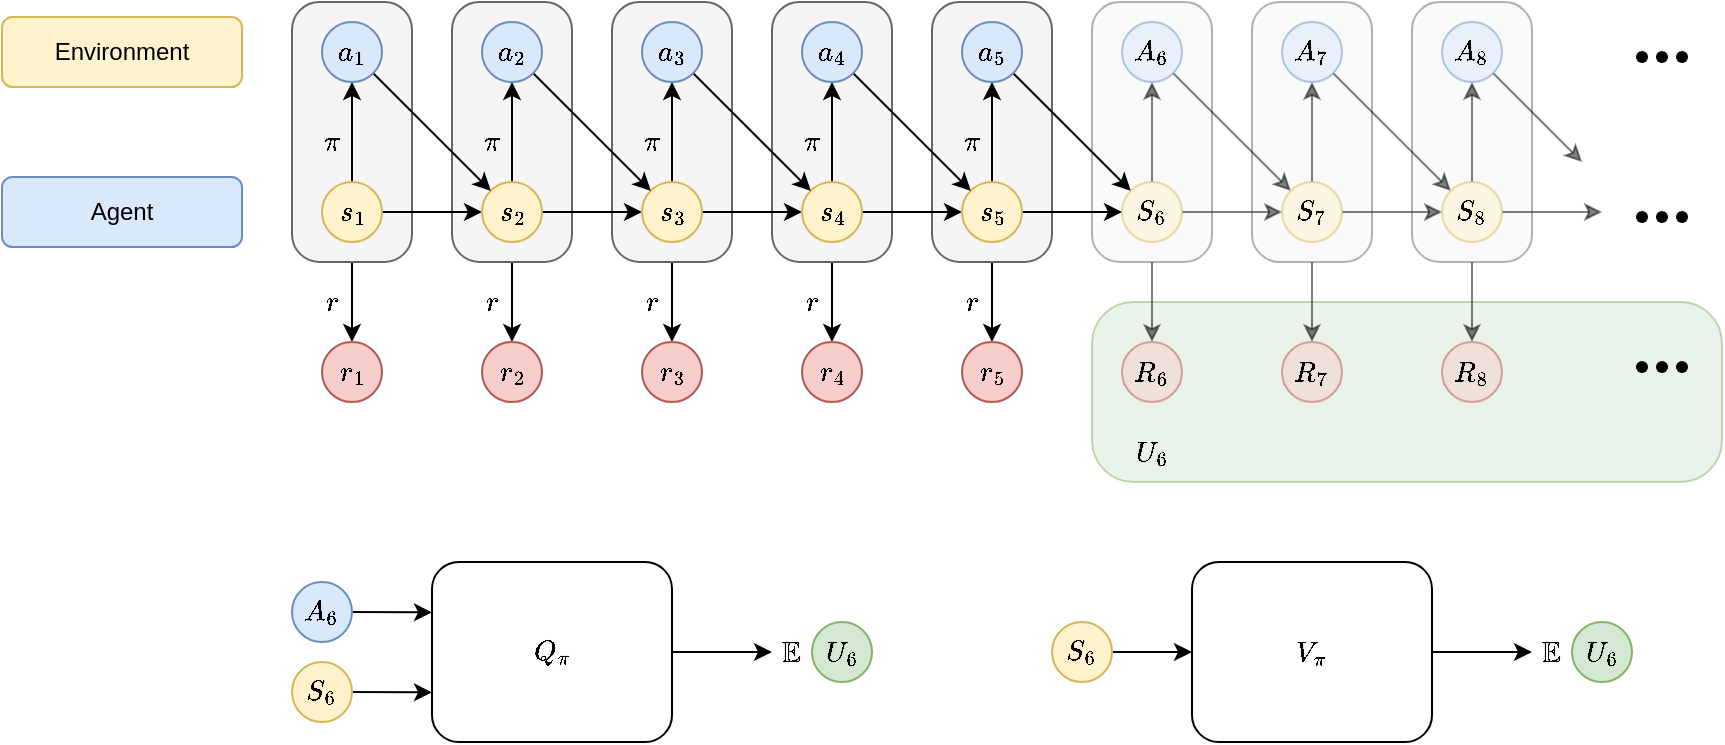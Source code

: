 <mxfile version="26.0.16">
  <diagram name="第 1 页" id="-8-6c3fv6u0c0Fh4d-nL">
    <mxGraphModel dx="549" dy="283" grid="1" gridSize="10" guides="1" tooltips="1" connect="1" arrows="1" fold="1" page="1" pageScale="1" pageWidth="1000" pageHeight="1000" math="1" shadow="0">
      <root>
        <mxCell id="0" />
        <mxCell id="1" parent="0" />
        <mxCell id="FWsvEQRZsJ5g-RSvaTtr-120" value="" style="rounded=1;whiteSpace=wrap;html=1;arcSize=23;fillColor=#d5e8d4;strokeColor=#82b366;opacity=50;" vertex="1" parent="1">
          <mxGeometry x="585" y="180" width="315" height="90" as="geometry" />
        </mxCell>
        <mxCell id="FWsvEQRZsJ5g-RSvaTtr-114" value="" style="rounded=1;whiteSpace=wrap;html=1;arcSize=23;fillColor=#f5f5f5;fontColor=#333333;strokeColor=#666666;opacity=50;" vertex="1" parent="1">
          <mxGeometry x="745" y="30" width="60" height="130" as="geometry" />
        </mxCell>
        <mxCell id="FWsvEQRZsJ5g-RSvaTtr-113" value="" style="rounded=1;whiteSpace=wrap;html=1;arcSize=23;fillColor=#f5f5f5;fontColor=#333333;strokeColor=#666666;opacity=50;" vertex="1" parent="1">
          <mxGeometry x="665" y="30" width="60" height="130" as="geometry" />
        </mxCell>
        <mxCell id="FWsvEQRZsJ5g-RSvaTtr-112" value="" style="rounded=1;whiteSpace=wrap;html=1;arcSize=23;fillColor=#f5f5f5;fontColor=#333333;strokeColor=#666666;opacity=50;" vertex="1" parent="1">
          <mxGeometry x="585" y="30" width="60" height="130" as="geometry" />
        </mxCell>
        <mxCell id="FWsvEQRZsJ5g-RSvaTtr-40" style="edgeStyle=none;rounded=0;orthogonalLoop=1;jettySize=auto;html=1;exitX=0.5;exitY=1;exitDx=0;exitDy=0;entryX=0.5;entryY=0;entryDx=0;entryDy=0;" edge="1" parent="1" source="FWsvEQRZsJ5g-RSvaTtr-30" target="FWsvEQRZsJ5g-RSvaTtr-36">
          <mxGeometry relative="1" as="geometry" />
        </mxCell>
        <mxCell id="FWsvEQRZsJ5g-RSvaTtr-30" value="" style="rounded=1;whiteSpace=wrap;html=1;arcSize=23;fillColor=#f5f5f5;fontColor=#333333;strokeColor=#666666;" vertex="1" parent="1">
          <mxGeometry x="265" y="30" width="60" height="130" as="geometry" />
        </mxCell>
        <mxCell id="FWsvEQRZsJ5g-RSvaTtr-41" style="edgeStyle=none;rounded=0;orthogonalLoop=1;jettySize=auto;html=1;exitX=0.5;exitY=1;exitDx=0;exitDy=0;entryX=0.5;entryY=0;entryDx=0;entryDy=0;" edge="1" parent="1" source="FWsvEQRZsJ5g-RSvaTtr-31" target="FWsvEQRZsJ5g-RSvaTtr-37">
          <mxGeometry relative="1" as="geometry" />
        </mxCell>
        <mxCell id="FWsvEQRZsJ5g-RSvaTtr-31" value="" style="rounded=1;whiteSpace=wrap;html=1;arcSize=23;fillColor=#f5f5f5;fontColor=#333333;strokeColor=#666666;" vertex="1" parent="1">
          <mxGeometry x="345" y="30" width="60" height="130" as="geometry" />
        </mxCell>
        <mxCell id="FWsvEQRZsJ5g-RSvaTtr-42" style="edgeStyle=none;rounded=0;orthogonalLoop=1;jettySize=auto;html=1;exitX=0.5;exitY=1;exitDx=0;exitDy=0;entryX=0.5;entryY=0;entryDx=0;entryDy=0;" edge="1" parent="1" source="FWsvEQRZsJ5g-RSvaTtr-32" target="FWsvEQRZsJ5g-RSvaTtr-38">
          <mxGeometry relative="1" as="geometry" />
        </mxCell>
        <mxCell id="FWsvEQRZsJ5g-RSvaTtr-32" value="" style="rounded=1;whiteSpace=wrap;html=1;arcSize=23;fillColor=#f5f5f5;fontColor=#333333;strokeColor=#666666;" vertex="1" parent="1">
          <mxGeometry x="425" y="30" width="60" height="130" as="geometry" />
        </mxCell>
        <mxCell id="FWsvEQRZsJ5g-RSvaTtr-43" style="edgeStyle=none;rounded=0;orthogonalLoop=1;jettySize=auto;html=1;exitX=0.5;exitY=1;exitDx=0;exitDy=0;entryX=0.5;entryY=0;entryDx=0;entryDy=0;" edge="1" parent="1" source="FWsvEQRZsJ5g-RSvaTtr-33" target="FWsvEQRZsJ5g-RSvaTtr-39">
          <mxGeometry relative="1" as="geometry" />
        </mxCell>
        <mxCell id="FWsvEQRZsJ5g-RSvaTtr-33" value="" style="rounded=1;whiteSpace=wrap;html=1;arcSize=23;fillColor=#f5f5f5;fontColor=#333333;strokeColor=#666666;" vertex="1" parent="1">
          <mxGeometry x="505" y="30" width="60" height="130" as="geometry" />
        </mxCell>
        <mxCell id="FWsvEQRZsJ5g-RSvaTtr-35" style="edgeStyle=none;rounded=0;orthogonalLoop=1;jettySize=auto;html=1;exitX=0.5;exitY=1;exitDx=0;exitDy=0;entryX=0.5;entryY=0;entryDx=0;entryDy=0;" edge="1" parent="1" source="FWsvEQRZsJ5g-RSvaTtr-29" target="FWsvEQRZsJ5g-RSvaTtr-28">
          <mxGeometry relative="1" as="geometry" />
        </mxCell>
        <mxCell id="FWsvEQRZsJ5g-RSvaTtr-29" value="" style="rounded=1;whiteSpace=wrap;html=1;arcSize=23;fillColor=#f5f5f5;fontColor=#333333;strokeColor=#666666;" vertex="1" parent="1">
          <mxGeometry x="185" y="30" width="60" height="130" as="geometry" />
        </mxCell>
        <mxCell id="FWsvEQRZsJ5g-RSvaTtr-11" style="edgeStyle=orthogonalEdgeStyle;rounded=0;orthogonalLoop=1;jettySize=auto;html=1;exitX=0.5;exitY=0;exitDx=0;exitDy=0;entryX=0.5;entryY=1;entryDx=0;entryDy=0;" edge="1" parent="1" source="FWsvEQRZsJ5g-RSvaTtr-1" target="FWsvEQRZsJ5g-RSvaTtr-6">
          <mxGeometry relative="1" as="geometry" />
        </mxCell>
        <mxCell id="FWsvEQRZsJ5g-RSvaTtr-18" style="edgeStyle=none;rounded=0;orthogonalLoop=1;jettySize=auto;html=1;exitX=1;exitY=0.5;exitDx=0;exitDy=0;entryX=0;entryY=0.5;entryDx=0;entryDy=0;" edge="1" parent="1" source="FWsvEQRZsJ5g-RSvaTtr-1" target="FWsvEQRZsJ5g-RSvaTtr-2">
          <mxGeometry relative="1" as="geometry" />
        </mxCell>
        <mxCell id="FWsvEQRZsJ5g-RSvaTtr-1" value="$$s_1$$" style="ellipse;whiteSpace=wrap;html=1;aspect=fixed;fillColor=#fff2cc;strokeColor=#d6b656;" vertex="1" parent="1">
          <mxGeometry x="200" y="120" width="30" height="30" as="geometry" />
        </mxCell>
        <mxCell id="FWsvEQRZsJ5g-RSvaTtr-14" style="edgeStyle=none;rounded=0;orthogonalLoop=1;jettySize=auto;html=1;exitX=0.5;exitY=0;exitDx=0;exitDy=0;entryX=0.5;entryY=1;entryDx=0;entryDy=0;" edge="1" parent="1" source="FWsvEQRZsJ5g-RSvaTtr-2" target="FWsvEQRZsJ5g-RSvaTtr-7">
          <mxGeometry relative="1" as="geometry" />
        </mxCell>
        <mxCell id="FWsvEQRZsJ5g-RSvaTtr-23" style="edgeStyle=none;rounded=0;orthogonalLoop=1;jettySize=auto;html=1;exitX=1;exitY=0.5;exitDx=0;exitDy=0;entryX=0;entryY=0.5;entryDx=0;entryDy=0;" edge="1" parent="1" source="FWsvEQRZsJ5g-RSvaTtr-2" target="FWsvEQRZsJ5g-RSvaTtr-3">
          <mxGeometry relative="1" as="geometry" />
        </mxCell>
        <mxCell id="FWsvEQRZsJ5g-RSvaTtr-2" value="$$s_2$$" style="ellipse;whiteSpace=wrap;html=1;aspect=fixed;fillColor=#fff2cc;strokeColor=#d6b656;" vertex="1" parent="1">
          <mxGeometry x="280" y="120" width="30" height="30" as="geometry" />
        </mxCell>
        <mxCell id="FWsvEQRZsJ5g-RSvaTtr-15" style="edgeStyle=none;rounded=0;orthogonalLoop=1;jettySize=auto;html=1;exitX=0.5;exitY=0;exitDx=0;exitDy=0;entryX=0.5;entryY=1;entryDx=0;entryDy=0;" edge="1" parent="1" source="FWsvEQRZsJ5g-RSvaTtr-3" target="FWsvEQRZsJ5g-RSvaTtr-8">
          <mxGeometry relative="1" as="geometry" />
        </mxCell>
        <mxCell id="FWsvEQRZsJ5g-RSvaTtr-24" style="edgeStyle=none;rounded=0;orthogonalLoop=1;jettySize=auto;html=1;exitX=1;exitY=0.5;exitDx=0;exitDy=0;entryX=0;entryY=0.5;entryDx=0;entryDy=0;" edge="1" parent="1" source="FWsvEQRZsJ5g-RSvaTtr-3" target="FWsvEQRZsJ5g-RSvaTtr-4">
          <mxGeometry relative="1" as="geometry" />
        </mxCell>
        <mxCell id="FWsvEQRZsJ5g-RSvaTtr-3" value="$$s_3$$" style="ellipse;whiteSpace=wrap;html=1;aspect=fixed;fillColor=#fff2cc;strokeColor=#d6b656;" vertex="1" parent="1">
          <mxGeometry x="360" y="120" width="30" height="30" as="geometry" />
        </mxCell>
        <mxCell id="FWsvEQRZsJ5g-RSvaTtr-16" style="edgeStyle=none;rounded=0;orthogonalLoop=1;jettySize=auto;html=1;exitX=0.5;exitY=0;exitDx=0;exitDy=0;entryX=0.5;entryY=1;entryDx=0;entryDy=0;" edge="1" parent="1" source="FWsvEQRZsJ5g-RSvaTtr-4" target="FWsvEQRZsJ5g-RSvaTtr-9">
          <mxGeometry relative="1" as="geometry" />
        </mxCell>
        <mxCell id="FWsvEQRZsJ5g-RSvaTtr-25" style="edgeStyle=none;rounded=0;orthogonalLoop=1;jettySize=auto;html=1;exitX=1;exitY=0.5;exitDx=0;exitDy=0;entryX=0;entryY=0.5;entryDx=0;entryDy=0;" edge="1" parent="1" source="FWsvEQRZsJ5g-RSvaTtr-4" target="FWsvEQRZsJ5g-RSvaTtr-5">
          <mxGeometry relative="1" as="geometry" />
        </mxCell>
        <mxCell id="FWsvEQRZsJ5g-RSvaTtr-4" value="$$s_4$$" style="ellipse;whiteSpace=wrap;html=1;aspect=fixed;fillColor=#fff2cc;strokeColor=#d6b656;" vertex="1" parent="1">
          <mxGeometry x="440" y="120" width="30" height="30" as="geometry" />
        </mxCell>
        <mxCell id="FWsvEQRZsJ5g-RSvaTtr-17" style="edgeStyle=none;rounded=0;orthogonalLoop=1;jettySize=auto;html=1;exitX=0.5;exitY=0;exitDx=0;exitDy=0;entryX=0.5;entryY=1;entryDx=0;entryDy=0;" edge="1" parent="1" source="FWsvEQRZsJ5g-RSvaTtr-5" target="FWsvEQRZsJ5g-RSvaTtr-10">
          <mxGeometry relative="1" as="geometry" />
        </mxCell>
        <mxCell id="FWsvEQRZsJ5g-RSvaTtr-50" style="edgeStyle=none;rounded=0;orthogonalLoop=1;jettySize=auto;html=1;exitX=1;exitY=0.5;exitDx=0;exitDy=0;entryX=0;entryY=0.5;entryDx=0;entryDy=0;" edge="1" parent="1" source="FWsvEQRZsJ5g-RSvaTtr-5">
          <mxGeometry relative="1" as="geometry">
            <mxPoint x="600.0" y="135" as="targetPoint" />
          </mxGeometry>
        </mxCell>
        <mxCell id="FWsvEQRZsJ5g-RSvaTtr-5" value="$$s_5$$" style="ellipse;whiteSpace=wrap;html=1;aspect=fixed;fillColor=#fff2cc;strokeColor=#d6b656;" vertex="1" parent="1">
          <mxGeometry x="520" y="120" width="30" height="30" as="geometry" />
        </mxCell>
        <mxCell id="FWsvEQRZsJ5g-RSvaTtr-19" style="edgeStyle=none;rounded=0;orthogonalLoop=1;jettySize=auto;html=1;exitX=1;exitY=1;exitDx=0;exitDy=0;entryX=0;entryY=0;entryDx=0;entryDy=0;" edge="1" parent="1" source="FWsvEQRZsJ5g-RSvaTtr-6" target="FWsvEQRZsJ5g-RSvaTtr-2">
          <mxGeometry relative="1" as="geometry" />
        </mxCell>
        <mxCell id="FWsvEQRZsJ5g-RSvaTtr-6" value="$$a_1$$" style="ellipse;whiteSpace=wrap;html=1;aspect=fixed;fillColor=#dae8fc;strokeColor=#6c8ebf;" vertex="1" parent="1">
          <mxGeometry x="200" y="40" width="30" height="30" as="geometry" />
        </mxCell>
        <mxCell id="FWsvEQRZsJ5g-RSvaTtr-20" style="edgeStyle=none;rounded=0;orthogonalLoop=1;jettySize=auto;html=1;exitX=1;exitY=1;exitDx=0;exitDy=0;entryX=0;entryY=0;entryDx=0;entryDy=0;" edge="1" parent="1" source="FWsvEQRZsJ5g-RSvaTtr-7" target="FWsvEQRZsJ5g-RSvaTtr-3">
          <mxGeometry relative="1" as="geometry" />
        </mxCell>
        <mxCell id="FWsvEQRZsJ5g-RSvaTtr-7" value="$$a_2$$" style="ellipse;whiteSpace=wrap;html=1;aspect=fixed;fillColor=#dae8fc;strokeColor=#6c8ebf;" vertex="1" parent="1">
          <mxGeometry x="280" y="40" width="30" height="30" as="geometry" />
        </mxCell>
        <mxCell id="FWsvEQRZsJ5g-RSvaTtr-21" style="edgeStyle=none;rounded=0;orthogonalLoop=1;jettySize=auto;html=1;exitX=1;exitY=1;exitDx=0;exitDy=0;entryX=0;entryY=0;entryDx=0;entryDy=0;" edge="1" parent="1" source="FWsvEQRZsJ5g-RSvaTtr-8" target="FWsvEQRZsJ5g-RSvaTtr-4">
          <mxGeometry relative="1" as="geometry" />
        </mxCell>
        <mxCell id="FWsvEQRZsJ5g-RSvaTtr-8" value="$$a_3$$" style="ellipse;whiteSpace=wrap;html=1;aspect=fixed;fillColor=#dae8fc;strokeColor=#6c8ebf;" vertex="1" parent="1">
          <mxGeometry x="360" y="40" width="30" height="30" as="geometry" />
        </mxCell>
        <mxCell id="FWsvEQRZsJ5g-RSvaTtr-22" style="edgeStyle=none;rounded=0;orthogonalLoop=1;jettySize=auto;html=1;exitX=1;exitY=1;exitDx=0;exitDy=0;entryX=0;entryY=0;entryDx=0;entryDy=0;" edge="1" parent="1" source="FWsvEQRZsJ5g-RSvaTtr-9" target="FWsvEQRZsJ5g-RSvaTtr-5">
          <mxGeometry relative="1" as="geometry" />
        </mxCell>
        <mxCell id="FWsvEQRZsJ5g-RSvaTtr-9" value="$$a_4$$" style="ellipse;whiteSpace=wrap;html=1;aspect=fixed;fillColor=#dae8fc;strokeColor=#6c8ebf;" vertex="1" parent="1">
          <mxGeometry x="440" y="40" width="30" height="30" as="geometry" />
        </mxCell>
        <mxCell id="FWsvEQRZsJ5g-RSvaTtr-107" style="edgeStyle=none;rounded=0;orthogonalLoop=1;jettySize=auto;html=1;exitX=1;exitY=1;exitDx=0;exitDy=0;entryX=0;entryY=0;entryDx=0;entryDy=0;" edge="1" parent="1" source="FWsvEQRZsJ5g-RSvaTtr-10" target="FWsvEQRZsJ5g-RSvaTtr-94">
          <mxGeometry relative="1" as="geometry" />
        </mxCell>
        <mxCell id="FWsvEQRZsJ5g-RSvaTtr-10" value="$$a_5$$" style="ellipse;whiteSpace=wrap;html=1;aspect=fixed;fillColor=#dae8fc;strokeColor=#6c8ebf;" vertex="1" parent="1">
          <mxGeometry x="520" y="40" width="30" height="30" as="geometry" />
        </mxCell>
        <mxCell id="FWsvEQRZsJ5g-RSvaTtr-28" value="$$r_1$$" style="ellipse;whiteSpace=wrap;html=1;aspect=fixed;fillColor=#f8cecc;strokeColor=#b85450;" vertex="1" parent="1">
          <mxGeometry x="200" y="200" width="30" height="30" as="geometry" />
        </mxCell>
        <mxCell id="FWsvEQRZsJ5g-RSvaTtr-36" value="$$r_2$$" style="ellipse;whiteSpace=wrap;html=1;aspect=fixed;fillColor=#f8cecc;strokeColor=#b85450;" vertex="1" parent="1">
          <mxGeometry x="280" y="200" width="30" height="30" as="geometry" />
        </mxCell>
        <mxCell id="FWsvEQRZsJ5g-RSvaTtr-37" value="$$r_3$$" style="ellipse;whiteSpace=wrap;html=1;aspect=fixed;fillColor=#f8cecc;strokeColor=#b85450;" vertex="1" parent="1">
          <mxGeometry x="360" y="200" width="30" height="30" as="geometry" />
        </mxCell>
        <mxCell id="FWsvEQRZsJ5g-RSvaTtr-38" value="$$r_4$$" style="ellipse;whiteSpace=wrap;html=1;aspect=fixed;fillColor=#f8cecc;strokeColor=#b85450;" vertex="1" parent="1">
          <mxGeometry x="440" y="200" width="30" height="30" as="geometry" />
        </mxCell>
        <mxCell id="FWsvEQRZsJ5g-RSvaTtr-39" value="$$r_5$$" style="ellipse;whiteSpace=wrap;html=1;aspect=fixed;fillColor=#f8cecc;strokeColor=#b85450;" vertex="1" parent="1">
          <mxGeometry x="520" y="200" width="30" height="30" as="geometry" />
        </mxCell>
        <mxCell id="FWsvEQRZsJ5g-RSvaTtr-55" value="" style="shape=waypoint;sketch=0;fillStyle=solid;size=6;pointerEvents=1;points=[];fillColor=none;resizable=0;rotatable=0;perimeter=centerPerimeter;snapToPoint=1;" vertex="1" parent="1">
          <mxGeometry x="850" y="127.5" width="20" height="20" as="geometry" />
        </mxCell>
        <mxCell id="FWsvEQRZsJ5g-RSvaTtr-56" value="" style="shape=waypoint;sketch=0;fillStyle=solid;size=6;pointerEvents=1;points=[];fillColor=none;resizable=0;rotatable=0;perimeter=centerPerimeter;snapToPoint=1;" vertex="1" parent="1">
          <mxGeometry x="860" y="127.5" width="20" height="20" as="geometry" />
        </mxCell>
        <mxCell id="FWsvEQRZsJ5g-RSvaTtr-57" value="" style="shape=waypoint;sketch=0;fillStyle=solid;size=6;pointerEvents=1;points=[];fillColor=none;resizable=0;rotatable=0;perimeter=centerPerimeter;snapToPoint=1;" vertex="1" parent="1">
          <mxGeometry x="870" y="127.5" width="20" height="20" as="geometry" />
        </mxCell>
        <mxCell id="FWsvEQRZsJ5g-RSvaTtr-58" value="" style="shape=waypoint;sketch=0;fillStyle=solid;size=6;pointerEvents=1;points=[];fillColor=none;resizable=0;rotatable=0;perimeter=centerPerimeter;snapToPoint=1;" vertex="1" parent="1">
          <mxGeometry x="850" y="47.5" width="20" height="20" as="geometry" />
        </mxCell>
        <mxCell id="FWsvEQRZsJ5g-RSvaTtr-59" value="" style="shape=waypoint;sketch=0;fillStyle=solid;size=6;pointerEvents=1;points=[];fillColor=none;resizable=0;rotatable=0;perimeter=centerPerimeter;snapToPoint=1;" vertex="1" parent="1">
          <mxGeometry x="860" y="47.5" width="20" height="20" as="geometry" />
        </mxCell>
        <mxCell id="FWsvEQRZsJ5g-RSvaTtr-60" value="" style="shape=waypoint;sketch=0;fillStyle=solid;size=6;pointerEvents=1;points=[];fillColor=none;resizable=0;rotatable=0;perimeter=centerPerimeter;snapToPoint=1;" vertex="1" parent="1">
          <mxGeometry x="870" y="47.5" width="20" height="20" as="geometry" />
        </mxCell>
        <mxCell id="FWsvEQRZsJ5g-RSvaTtr-61" value="" style="shape=waypoint;sketch=0;fillStyle=solid;size=6;pointerEvents=1;points=[];fillColor=none;resizable=0;rotatable=0;perimeter=centerPerimeter;snapToPoint=1;" vertex="1" parent="1">
          <mxGeometry x="850" y="202.5" width="20" height="20" as="geometry" />
        </mxCell>
        <mxCell id="FWsvEQRZsJ5g-RSvaTtr-62" value="" style="shape=waypoint;sketch=0;fillStyle=solid;size=6;pointerEvents=1;points=[];fillColor=none;resizable=0;rotatable=0;perimeter=centerPerimeter;snapToPoint=1;" vertex="1" parent="1">
          <mxGeometry x="860" y="202.5" width="20" height="20" as="geometry" />
        </mxCell>
        <mxCell id="FWsvEQRZsJ5g-RSvaTtr-63" value="" style="shape=waypoint;sketch=0;fillStyle=solid;size=6;pointerEvents=1;points=[];fillColor=none;resizable=0;rotatable=0;perimeter=centerPerimeter;snapToPoint=1;" vertex="1" parent="1">
          <mxGeometry x="870" y="202.5" width="20" height="20" as="geometry" />
        </mxCell>
        <mxCell id="FWsvEQRZsJ5g-RSvaTtr-92" style="edgeStyle=none;rounded=0;orthogonalLoop=1;jettySize=auto;html=1;exitX=0.5;exitY=1;exitDx=0;exitDy=0;entryX=0.5;entryY=0;entryDx=0;entryDy=0;opacity=50;" edge="1" parent="1" target="FWsvEQRZsJ5g-RSvaTtr-96">
          <mxGeometry relative="1" as="geometry">
            <mxPoint x="615" y="160" as="sourcePoint" />
          </mxGeometry>
        </mxCell>
        <mxCell id="FWsvEQRZsJ5g-RSvaTtr-93" style="edgeStyle=none;rounded=0;orthogonalLoop=1;jettySize=auto;html=1;exitX=0.5;exitY=0;exitDx=0;exitDy=0;entryX=0.5;entryY=1;entryDx=0;entryDy=0;opacity=50;" edge="1" parent="1" source="FWsvEQRZsJ5g-RSvaTtr-94" target="FWsvEQRZsJ5g-RSvaTtr-95">
          <mxGeometry relative="1" as="geometry" />
        </mxCell>
        <mxCell id="FWsvEQRZsJ5g-RSvaTtr-110" style="edgeStyle=none;rounded=0;orthogonalLoop=1;jettySize=auto;html=1;exitX=1;exitY=0.5;exitDx=0;exitDy=0;entryX=0;entryY=0.5;entryDx=0;entryDy=0;opacity=50;" edge="1" parent="1" source="FWsvEQRZsJ5g-RSvaTtr-94" target="FWsvEQRZsJ5g-RSvaTtr-99">
          <mxGeometry relative="1" as="geometry" />
        </mxCell>
        <mxCell id="FWsvEQRZsJ5g-RSvaTtr-94" value="$$S_6$$" style="ellipse;whiteSpace=wrap;html=1;aspect=fixed;fillColor=#fff2cc;strokeColor=#d6b656;opacity=50;" vertex="1" parent="1">
          <mxGeometry x="600" y="120" width="30" height="30" as="geometry" />
        </mxCell>
        <mxCell id="FWsvEQRZsJ5g-RSvaTtr-108" style="edgeStyle=none;rounded=0;orthogonalLoop=1;jettySize=auto;html=1;exitX=1;exitY=1;exitDx=0;exitDy=0;entryX=0;entryY=0;entryDx=0;entryDy=0;opacity=50;" edge="1" parent="1" source="FWsvEQRZsJ5g-RSvaTtr-95" target="FWsvEQRZsJ5g-RSvaTtr-99">
          <mxGeometry relative="1" as="geometry" />
        </mxCell>
        <mxCell id="FWsvEQRZsJ5g-RSvaTtr-95" value="$$A_6$$" style="ellipse;whiteSpace=wrap;html=1;aspect=fixed;fillColor=#dae8fc;strokeColor=#6c8ebf;opacity=50;" vertex="1" parent="1">
          <mxGeometry x="600" y="40" width="30" height="30" as="geometry" />
        </mxCell>
        <mxCell id="FWsvEQRZsJ5g-RSvaTtr-96" value="$$R_6$$" style="ellipse;whiteSpace=wrap;html=1;aspect=fixed;fillColor=#f8cecc;strokeColor=#b85450;opacity=50;" vertex="1" parent="1">
          <mxGeometry x="600" y="200" width="30" height="30" as="geometry" />
        </mxCell>
        <mxCell id="FWsvEQRZsJ5g-RSvaTtr-97" style="edgeStyle=none;rounded=0;orthogonalLoop=1;jettySize=auto;html=1;exitX=0.5;exitY=1;exitDx=0;exitDy=0;entryX=0.5;entryY=0;entryDx=0;entryDy=0;opacity=50;" edge="1" parent="1" target="FWsvEQRZsJ5g-RSvaTtr-101">
          <mxGeometry relative="1" as="geometry">
            <mxPoint x="695" y="160" as="sourcePoint" />
          </mxGeometry>
        </mxCell>
        <mxCell id="FWsvEQRZsJ5g-RSvaTtr-98" style="edgeStyle=none;rounded=0;orthogonalLoop=1;jettySize=auto;html=1;exitX=0.5;exitY=0;exitDx=0;exitDy=0;entryX=0.5;entryY=1;entryDx=0;entryDy=0;opacity=50;" edge="1" parent="1" source="FWsvEQRZsJ5g-RSvaTtr-99" target="FWsvEQRZsJ5g-RSvaTtr-100">
          <mxGeometry relative="1" as="geometry" />
        </mxCell>
        <mxCell id="FWsvEQRZsJ5g-RSvaTtr-111" style="edgeStyle=none;rounded=0;orthogonalLoop=1;jettySize=auto;html=1;exitX=1;exitY=0.5;exitDx=0;exitDy=0;entryX=0;entryY=0.5;entryDx=0;entryDy=0;opacity=50;" edge="1" parent="1" source="FWsvEQRZsJ5g-RSvaTtr-99" target="FWsvEQRZsJ5g-RSvaTtr-104">
          <mxGeometry relative="1" as="geometry" />
        </mxCell>
        <mxCell id="FWsvEQRZsJ5g-RSvaTtr-99" value="$$S_7$$" style="ellipse;whiteSpace=wrap;html=1;aspect=fixed;fillColor=#fff2cc;strokeColor=#d6b656;opacity=50;" vertex="1" parent="1">
          <mxGeometry x="680" y="120" width="30" height="30" as="geometry" />
        </mxCell>
        <mxCell id="FWsvEQRZsJ5g-RSvaTtr-109" style="edgeStyle=none;rounded=0;orthogonalLoop=1;jettySize=auto;html=1;exitX=1;exitY=1;exitDx=0;exitDy=0;entryX=0;entryY=0;entryDx=0;entryDy=0;opacity=50;" edge="1" parent="1" source="FWsvEQRZsJ5g-RSvaTtr-100" target="FWsvEQRZsJ5g-RSvaTtr-104">
          <mxGeometry relative="1" as="geometry" />
        </mxCell>
        <mxCell id="FWsvEQRZsJ5g-RSvaTtr-100" value="$$A_7$$" style="ellipse;whiteSpace=wrap;html=1;aspect=fixed;fillColor=#dae8fc;strokeColor=#6c8ebf;opacity=50;" vertex="1" parent="1">
          <mxGeometry x="680" y="40" width="30" height="30" as="geometry" />
        </mxCell>
        <mxCell id="FWsvEQRZsJ5g-RSvaTtr-101" value="$$R_7$$" style="ellipse;whiteSpace=wrap;html=1;aspect=fixed;fillColor=#f8cecc;strokeColor=#b85450;opacity=50;" vertex="1" parent="1">
          <mxGeometry x="680" y="200" width="30" height="30" as="geometry" />
        </mxCell>
        <mxCell id="FWsvEQRZsJ5g-RSvaTtr-102" style="edgeStyle=none;rounded=0;orthogonalLoop=1;jettySize=auto;html=1;exitX=0.5;exitY=1;exitDx=0;exitDy=0;entryX=0.5;entryY=0;entryDx=0;entryDy=0;opacity=50;" edge="1" parent="1" target="FWsvEQRZsJ5g-RSvaTtr-106">
          <mxGeometry relative="1" as="geometry">
            <mxPoint x="775" y="160" as="sourcePoint" />
          </mxGeometry>
        </mxCell>
        <mxCell id="FWsvEQRZsJ5g-RSvaTtr-103" style="edgeStyle=none;rounded=0;orthogonalLoop=1;jettySize=auto;html=1;exitX=0.5;exitY=0;exitDx=0;exitDy=0;entryX=0.5;entryY=1;entryDx=0;entryDy=0;opacity=50;" edge="1" parent="1" source="FWsvEQRZsJ5g-RSvaTtr-104" target="FWsvEQRZsJ5g-RSvaTtr-105">
          <mxGeometry relative="1" as="geometry" />
        </mxCell>
        <mxCell id="FWsvEQRZsJ5g-RSvaTtr-116" style="edgeStyle=none;rounded=0;orthogonalLoop=1;jettySize=auto;html=1;exitX=1;exitY=0.5;exitDx=0;exitDy=0;entryX=0;entryY=0.5;entryDx=0;entryDy=0;opacity=50;" edge="1" parent="1" source="FWsvEQRZsJ5g-RSvaTtr-104">
          <mxGeometry relative="1" as="geometry">
            <mxPoint x="840" y="135" as="targetPoint" />
          </mxGeometry>
        </mxCell>
        <mxCell id="FWsvEQRZsJ5g-RSvaTtr-104" value="$$S_8$$" style="ellipse;whiteSpace=wrap;html=1;aspect=fixed;fillColor=#fff2cc;strokeColor=#d6b656;opacity=50;" vertex="1" parent="1">
          <mxGeometry x="760" y="120" width="30" height="30" as="geometry" />
        </mxCell>
        <mxCell id="FWsvEQRZsJ5g-RSvaTtr-117" style="edgeStyle=none;rounded=0;orthogonalLoop=1;jettySize=auto;html=1;exitX=1;exitY=1;exitDx=0;exitDy=0;opacity=50;" edge="1" parent="1" source="FWsvEQRZsJ5g-RSvaTtr-105">
          <mxGeometry relative="1" as="geometry">
            <mxPoint x="830" y="110" as="targetPoint" />
          </mxGeometry>
        </mxCell>
        <mxCell id="FWsvEQRZsJ5g-RSvaTtr-105" value="$$A_8$$" style="ellipse;whiteSpace=wrap;html=1;aspect=fixed;fillColor=#dae8fc;strokeColor=#6c8ebf;opacity=50;" vertex="1" parent="1">
          <mxGeometry x="760" y="40" width="30" height="30" as="geometry" />
        </mxCell>
        <mxCell id="FWsvEQRZsJ5g-RSvaTtr-106" value="$$R_8$$" style="ellipse;whiteSpace=wrap;html=1;aspect=fixed;fillColor=#f8cecc;strokeColor=#b85450;opacity=50;" vertex="1" parent="1">
          <mxGeometry x="760" y="200" width="30" height="30" as="geometry" />
        </mxCell>
        <mxCell id="FWsvEQRZsJ5g-RSvaTtr-121" value="$$U_6$$" style="text;html=1;align=center;verticalAlign=middle;whiteSpace=wrap;rounded=0;" vertex="1" parent="1">
          <mxGeometry x="585" y="240" width="60" height="30" as="geometry" />
        </mxCell>
        <mxCell id="FWsvEQRZsJ5g-RSvaTtr-129" style="edgeStyle=none;rounded=0;orthogonalLoop=1;jettySize=auto;html=1;exitX=1;exitY=0.5;exitDx=0;exitDy=0;" edge="1" parent="1" source="FWsvEQRZsJ5g-RSvaTtr-122">
          <mxGeometry relative="1" as="geometry">
            <mxPoint x="255" y="375.2" as="targetPoint" />
          </mxGeometry>
        </mxCell>
        <mxCell id="FWsvEQRZsJ5g-RSvaTtr-122" value="$$S_6$$" style="ellipse;whiteSpace=wrap;html=1;aspect=fixed;fillColor=#fff2cc;strokeColor=#d6b656;" vertex="1" parent="1">
          <mxGeometry x="185" y="360" width="30" height="30" as="geometry" />
        </mxCell>
        <mxCell id="FWsvEQRZsJ5g-RSvaTtr-128" style="edgeStyle=none;rounded=0;orthogonalLoop=1;jettySize=auto;html=1;exitX=1;exitY=0.5;exitDx=0;exitDy=0;" edge="1" parent="1" source="FWsvEQRZsJ5g-RSvaTtr-123">
          <mxGeometry relative="1" as="geometry">
            <mxPoint x="255" y="335.2" as="targetPoint" />
          </mxGeometry>
        </mxCell>
        <mxCell id="FWsvEQRZsJ5g-RSvaTtr-123" value="$$A_6$$" style="ellipse;whiteSpace=wrap;html=1;aspect=fixed;fillColor=#dae8fc;strokeColor=#6c8ebf;" vertex="1" parent="1">
          <mxGeometry x="185" y="320" width="30" height="30" as="geometry" />
        </mxCell>
        <mxCell id="FWsvEQRZsJ5g-RSvaTtr-130" style="edgeStyle=none;rounded=0;orthogonalLoop=1;jettySize=auto;html=1;exitX=1;exitY=0.5;exitDx=0;exitDy=0;" edge="1" parent="1" source="FWsvEQRZsJ5g-RSvaTtr-125" target="FWsvEQRZsJ5g-RSvaTtr-127">
          <mxGeometry relative="1" as="geometry" />
        </mxCell>
        <mxCell id="FWsvEQRZsJ5g-RSvaTtr-125" value="$$Q_\pi$$" style="rounded=1;whiteSpace=wrap;html=1;" vertex="1" parent="1">
          <mxGeometry x="255" y="310" width="120" height="90" as="geometry" />
        </mxCell>
        <mxCell id="FWsvEQRZsJ5g-RSvaTtr-126" value="$$U_6$$" style="ellipse;whiteSpace=wrap;html=1;aspect=fixed;fillColor=#d5e8d4;strokeColor=#82b366;" vertex="1" parent="1">
          <mxGeometry x="445" y="340" width="30" height="30" as="geometry" />
        </mxCell>
        <mxCell id="FWsvEQRZsJ5g-RSvaTtr-127" value="$$\mathbb{E}$$" style="text;html=1;align=center;verticalAlign=middle;whiteSpace=wrap;rounded=0;" vertex="1" parent="1">
          <mxGeometry x="425" y="340" width="20" height="30" as="geometry" />
        </mxCell>
        <mxCell id="FWsvEQRZsJ5g-RSvaTtr-139" value="" style="edgeStyle=none;rounded=0;orthogonalLoop=1;jettySize=auto;html=1;" edge="1" parent="1" source="FWsvEQRZsJ5g-RSvaTtr-132" target="FWsvEQRZsJ5g-RSvaTtr-136">
          <mxGeometry relative="1" as="geometry" />
        </mxCell>
        <mxCell id="FWsvEQRZsJ5g-RSvaTtr-132" value="$$S_6$$" style="ellipse;whiteSpace=wrap;html=1;aspect=fixed;fillColor=#fff2cc;strokeColor=#d6b656;" vertex="1" parent="1">
          <mxGeometry x="565" y="340" width="30" height="30" as="geometry" />
        </mxCell>
        <mxCell id="FWsvEQRZsJ5g-RSvaTtr-135" style="edgeStyle=none;rounded=0;orthogonalLoop=1;jettySize=auto;html=1;exitX=1;exitY=0.5;exitDx=0;exitDy=0;" edge="1" parent="1" source="FWsvEQRZsJ5g-RSvaTtr-136" target="FWsvEQRZsJ5g-RSvaTtr-138">
          <mxGeometry relative="1" as="geometry" />
        </mxCell>
        <mxCell id="FWsvEQRZsJ5g-RSvaTtr-136" value="$$V_\pi$$" style="rounded=1;whiteSpace=wrap;html=1;" vertex="1" parent="1">
          <mxGeometry x="635" y="310" width="120" height="90" as="geometry" />
        </mxCell>
        <mxCell id="FWsvEQRZsJ5g-RSvaTtr-137" value="$$U_6$$" style="ellipse;whiteSpace=wrap;html=1;aspect=fixed;fillColor=#d5e8d4;strokeColor=#82b366;" vertex="1" parent="1">
          <mxGeometry x="825" y="340" width="30" height="30" as="geometry" />
        </mxCell>
        <mxCell id="FWsvEQRZsJ5g-RSvaTtr-138" value="$$\mathbb{E}$$" style="text;html=1;align=center;verticalAlign=middle;whiteSpace=wrap;rounded=0;" vertex="1" parent="1">
          <mxGeometry x="805" y="340" width="20" height="30" as="geometry" />
        </mxCell>
        <mxCell id="FWsvEQRZsJ5g-RSvaTtr-140" value="$$\pi$$" style="text;html=1;align=center;verticalAlign=middle;whiteSpace=wrap;rounded=0;" vertex="1" parent="1">
          <mxGeometry x="195" y="90" width="20" height="20" as="geometry" />
        </mxCell>
        <mxCell id="FWsvEQRZsJ5g-RSvaTtr-141" value="$$\pi$$" style="text;html=1;align=center;verticalAlign=middle;whiteSpace=wrap;rounded=0;" vertex="1" parent="1">
          <mxGeometry x="275" y="90" width="20" height="20" as="geometry" />
        </mxCell>
        <mxCell id="FWsvEQRZsJ5g-RSvaTtr-142" value="$$\pi$$" style="text;html=1;align=center;verticalAlign=middle;whiteSpace=wrap;rounded=0;" vertex="1" parent="1">
          <mxGeometry x="355" y="90" width="20" height="20" as="geometry" />
        </mxCell>
        <mxCell id="FWsvEQRZsJ5g-RSvaTtr-143" value="$$\pi$$" style="text;html=1;align=center;verticalAlign=middle;whiteSpace=wrap;rounded=0;" vertex="1" parent="1">
          <mxGeometry x="435" y="90" width="20" height="20" as="geometry" />
        </mxCell>
        <mxCell id="FWsvEQRZsJ5g-RSvaTtr-144" value="$$\pi$$" style="text;html=1;align=center;verticalAlign=middle;whiteSpace=wrap;rounded=0;" vertex="1" parent="1">
          <mxGeometry x="515" y="90" width="20" height="20" as="geometry" />
        </mxCell>
        <mxCell id="FWsvEQRZsJ5g-RSvaTtr-145" value="$$r$$" style="text;html=1;align=center;verticalAlign=middle;whiteSpace=wrap;rounded=0;" vertex="1" parent="1">
          <mxGeometry x="195" y="170" width="20" height="20" as="geometry" />
        </mxCell>
        <mxCell id="FWsvEQRZsJ5g-RSvaTtr-146" value="$$r$$" style="text;html=1;align=center;verticalAlign=middle;whiteSpace=wrap;rounded=0;" vertex="1" parent="1">
          <mxGeometry x="275" y="170" width="20" height="20" as="geometry" />
        </mxCell>
        <mxCell id="FWsvEQRZsJ5g-RSvaTtr-147" value="$$r$$" style="text;html=1;align=center;verticalAlign=middle;whiteSpace=wrap;rounded=0;" vertex="1" parent="1">
          <mxGeometry x="355" y="170" width="20" height="20" as="geometry" />
        </mxCell>
        <mxCell id="FWsvEQRZsJ5g-RSvaTtr-148" value="$$r$$" style="text;html=1;align=center;verticalAlign=middle;whiteSpace=wrap;rounded=0;" vertex="1" parent="1">
          <mxGeometry x="435" y="170" width="20" height="20" as="geometry" />
        </mxCell>
        <mxCell id="FWsvEQRZsJ5g-RSvaTtr-149" value="$$r$$" style="text;html=1;align=center;verticalAlign=middle;whiteSpace=wrap;rounded=0;" vertex="1" parent="1">
          <mxGeometry x="515" y="170" width="20" height="20" as="geometry" />
        </mxCell>
        <mxCell id="FWsvEQRZsJ5g-RSvaTtr-150" value="Environment" style="rounded=1;whiteSpace=wrap;html=1;fillColor=#fff2cc;strokeColor=#d6b656;" vertex="1" parent="1">
          <mxGeometry x="40" y="37.5" width="120" height="35" as="geometry" />
        </mxCell>
        <mxCell id="FWsvEQRZsJ5g-RSvaTtr-151" value="Agent" style="rounded=1;whiteSpace=wrap;html=1;fillColor=#dae8fc;strokeColor=#6c8ebf;" vertex="1" parent="1">
          <mxGeometry x="40" y="117.5" width="120" height="35" as="geometry" />
        </mxCell>
      </root>
    </mxGraphModel>
  </diagram>
</mxfile>
